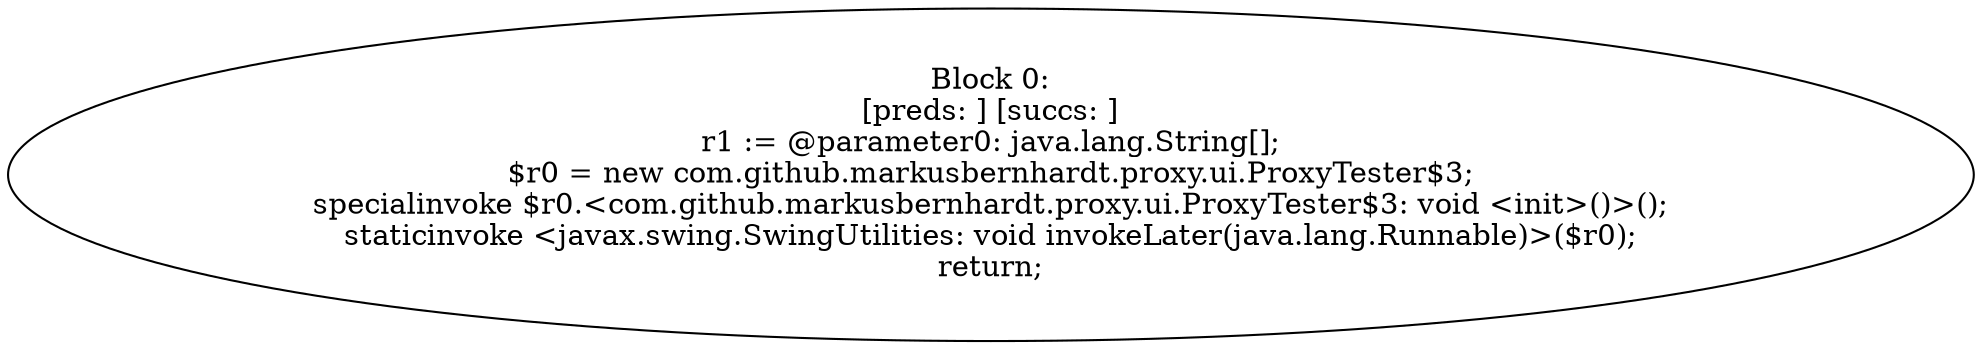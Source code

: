 digraph "unitGraph" {
    "Block 0:
[preds: ] [succs: ]
r1 := @parameter0: java.lang.String[];
$r0 = new com.github.markusbernhardt.proxy.ui.ProxyTester$3;
specialinvoke $r0.<com.github.markusbernhardt.proxy.ui.ProxyTester$3: void <init>()>();
staticinvoke <javax.swing.SwingUtilities: void invokeLater(java.lang.Runnable)>($r0);
return;
"
}

